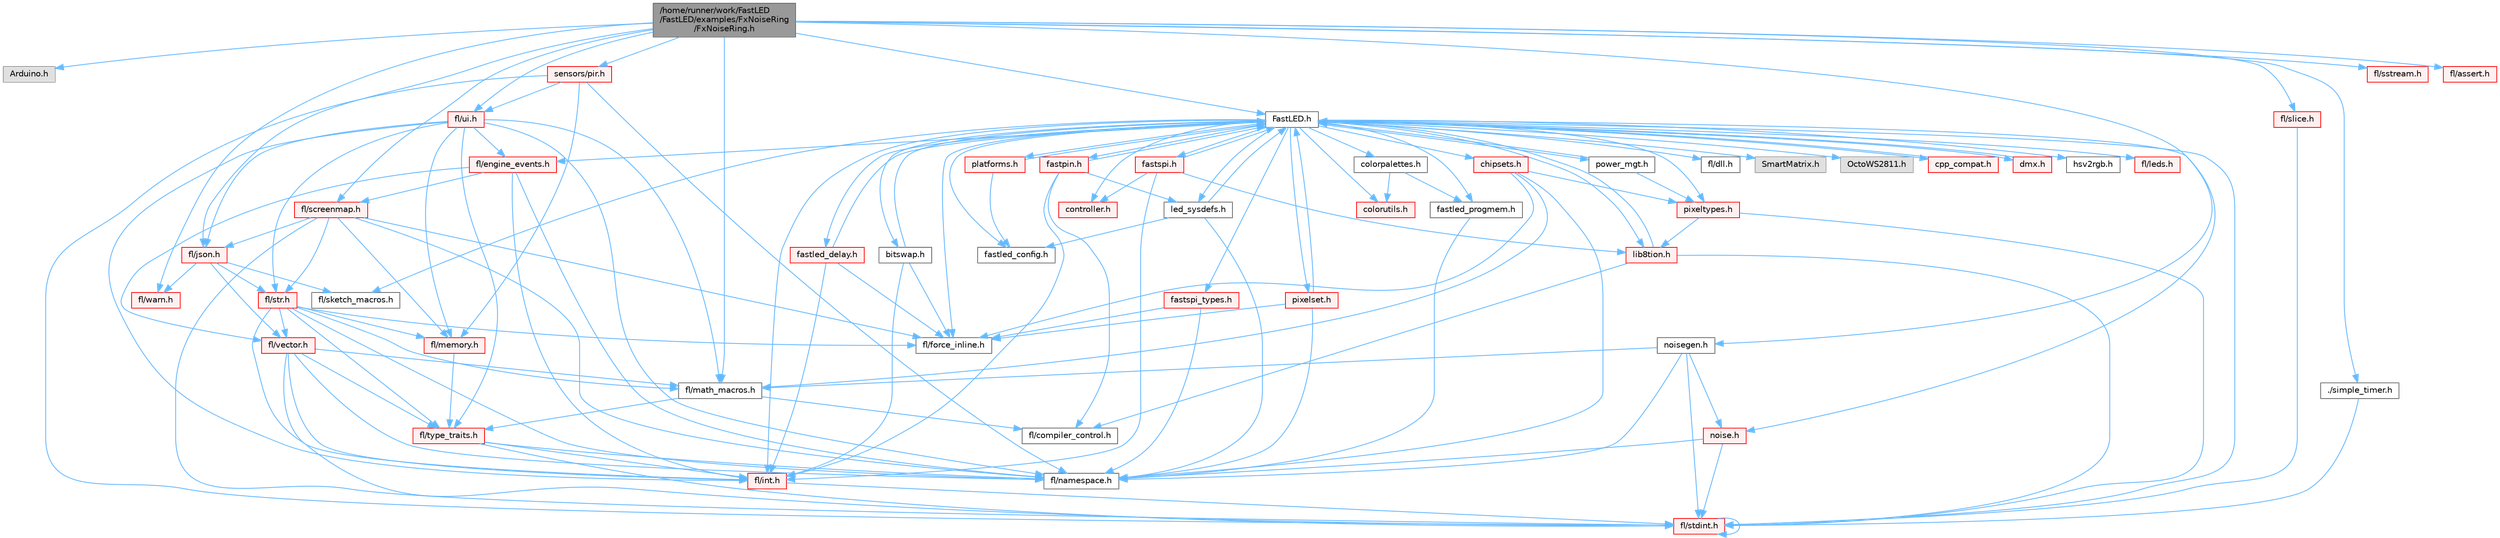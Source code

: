 digraph "/home/runner/work/FastLED/FastLED/examples/FxNoiseRing/FxNoiseRing.h"
{
 // INTERACTIVE_SVG=YES
 // LATEX_PDF_SIZE
  bgcolor="transparent";
  edge [fontname=Helvetica,fontsize=10,labelfontname=Helvetica,labelfontsize=10];
  node [fontname=Helvetica,fontsize=10,shape=box,height=0.2,width=0.4];
  Node1 [id="Node000001",label="/home/runner/work/FastLED\l/FastLED/examples/FxNoiseRing\l/FxNoiseRing.h",height=0.2,width=0.4,color="gray40", fillcolor="grey60", style="filled", fontcolor="black",tooltip=" "];
  Node1 -> Node2 [id="edge1_Node000001_Node000002",color="steelblue1",style="solid",tooltip=" "];
  Node2 [id="Node000002",label="Arduino.h",height=0.2,width=0.4,color="grey60", fillcolor="#E0E0E0", style="filled",tooltip=" "];
  Node1 -> Node3 [id="edge2_Node000001_Node000003",color="steelblue1",style="solid",tooltip=" "];
  Node3 [id="Node000003",label="FastLED.h",height=0.2,width=0.4,color="grey40", fillcolor="white", style="filled",URL="$db/d97/_fast_l_e_d_8h.html",tooltip="central include file for FastLED, defines the CFastLED class/object"];
  Node3 -> Node4 [id="edge3_Node000003_Node000004",color="steelblue1",style="solid",tooltip=" "];
  Node4 [id="Node000004",label="fl/stdint.h",height=0.2,width=0.4,color="red", fillcolor="#FFF0F0", style="filled",URL="$df/dd8/stdint_8h.html",tooltip=" "];
  Node4 -> Node4 [id="edge4_Node000004_Node000004",color="steelblue1",style="solid",tooltip=" "];
  Node3 -> Node6 [id="edge5_Node000003_Node000006",color="steelblue1",style="solid",tooltip=" "];
  Node6 [id="Node000006",label="fl/dll.h",height=0.2,width=0.4,color="grey40", fillcolor="white", style="filled",URL="$d3/d4b/dll_8h.html",tooltip="FastLED dynamic library interface - lightweight header for external callers."];
  Node3 -> Node7 [id="edge6_Node000003_Node000007",color="steelblue1",style="solid",tooltip=" "];
  Node7 [id="Node000007",label="SmartMatrix.h",height=0.2,width=0.4,color="grey60", fillcolor="#E0E0E0", style="filled",tooltip=" "];
  Node3 -> Node8 [id="edge7_Node000003_Node000008",color="steelblue1",style="solid",tooltip=" "];
  Node8 [id="Node000008",label="OctoWS2811.h",height=0.2,width=0.4,color="grey60", fillcolor="#E0E0E0", style="filled",tooltip=" "];
  Node3 -> Node9 [id="edge8_Node000003_Node000009",color="steelblue1",style="solid",tooltip=" "];
  Node9 [id="Node000009",label="fl/force_inline.h",height=0.2,width=0.4,color="grey40", fillcolor="white", style="filled",URL="$d4/d64/force__inline_8h.html",tooltip=" "];
  Node3 -> Node10 [id="edge9_Node000003_Node000010",color="steelblue1",style="solid",tooltip=" "];
  Node10 [id="Node000010",label="cpp_compat.h",height=0.2,width=0.4,color="red", fillcolor="#FFF0F0", style="filled",URL="$d9/d13/cpp__compat_8h.html",tooltip="Compatibility functions based on C++ version."];
  Node10 -> Node3 [id="edge10_Node000010_Node000003",color="steelblue1",style="solid",tooltip=" "];
  Node3 -> Node12 [id="edge11_Node000003_Node000012",color="steelblue1",style="solid",tooltip=" "];
  Node12 [id="Node000012",label="fastled_config.h",height=0.2,width=0.4,color="grey40", fillcolor="white", style="filled",URL="$d5/d11/fastled__config_8h.html",tooltip="Contains definitions that can be used to configure FastLED at compile time."];
  Node3 -> Node13 [id="edge12_Node000003_Node000013",color="steelblue1",style="solid",tooltip=" "];
  Node13 [id="Node000013",label="led_sysdefs.h",height=0.2,width=0.4,color="grey40", fillcolor="white", style="filled",URL="$d9/d3e/led__sysdefs_8h.html",tooltip="Determines which platform system definitions to include."];
  Node13 -> Node3 [id="edge13_Node000013_Node000003",color="steelblue1",style="solid",tooltip=" "];
  Node13 -> Node12 [id="edge14_Node000013_Node000012",color="steelblue1",style="solid",tooltip=" "];
  Node13 -> Node14 [id="edge15_Node000013_Node000014",color="steelblue1",style="solid",tooltip=" "];
  Node14 [id="Node000014",label="fl/namespace.h",height=0.2,width=0.4,color="grey40", fillcolor="white", style="filled",URL="$df/d2a/namespace_8h.html",tooltip="Implements the FastLED namespace macros."];
  Node3 -> Node15 [id="edge16_Node000003_Node000015",color="steelblue1",style="solid",tooltip=" "];
  Node15 [id="Node000015",label="fastled_delay.h",height=0.2,width=0.4,color="red", fillcolor="#FFF0F0", style="filled",URL="$d0/da8/fastled__delay_8h.html",tooltip="Utility functions and classes for managing delay cycles."];
  Node15 -> Node3 [id="edge17_Node000015_Node000003",color="steelblue1",style="solid",tooltip=" "];
  Node15 -> Node9 [id="edge18_Node000015_Node000009",color="steelblue1",style="solid",tooltip=" "];
  Node15 -> Node17 [id="edge19_Node000015_Node000017",color="steelblue1",style="solid",tooltip=" "];
  Node17 [id="Node000017",label="fl/int.h",height=0.2,width=0.4,color="red", fillcolor="#FFF0F0", style="filled",URL="$d3/d7e/int_8h.html",tooltip=" "];
  Node17 -> Node4 [id="edge20_Node000017_Node000004",color="steelblue1",style="solid",tooltip=" "];
  Node3 -> Node19 [id="edge21_Node000003_Node000019",color="steelblue1",style="solid",tooltip=" "];
  Node19 [id="Node000019",label="bitswap.h",height=0.2,width=0.4,color="grey40", fillcolor="white", style="filled",URL="$de/ded/bitswap_8h.html",tooltip="Functions for doing a rotation of bits/bytes used by parallel output."];
  Node19 -> Node3 [id="edge22_Node000019_Node000003",color="steelblue1",style="solid",tooltip=" "];
  Node19 -> Node9 [id="edge23_Node000019_Node000009",color="steelblue1",style="solid",tooltip=" "];
  Node19 -> Node17 [id="edge24_Node000019_Node000017",color="steelblue1",style="solid",tooltip=" "];
  Node3 -> Node20 [id="edge25_Node000003_Node000020",color="steelblue1",style="solid",tooltip=" "];
  Node20 [id="Node000020",label="controller.h",height=0.2,width=0.4,color="red", fillcolor="#FFF0F0", style="filled",URL="$d2/dd9/controller_8h.html",tooltip="deprecated: base definitions used by led controllers for writing out led data"];
  Node3 -> Node118 [id="edge26_Node000003_Node000118",color="steelblue1",style="solid",tooltip=" "];
  Node118 [id="Node000118",label="fastpin.h",height=0.2,width=0.4,color="red", fillcolor="#FFF0F0", style="filled",URL="$db/d65/fastpin_8h.html",tooltip="Class base definitions for defining fast pin access."];
  Node118 -> Node3 [id="edge27_Node000118_Node000003",color="steelblue1",style="solid",tooltip=" "];
  Node118 -> Node26 [id="edge28_Node000118_Node000026",color="steelblue1",style="solid",tooltip=" "];
  Node26 [id="Node000026",label="fl/compiler_control.h",height=0.2,width=0.4,color="grey40", fillcolor="white", style="filled",URL="$d4/d54/compiler__control_8h.html",tooltip=" "];
  Node118 -> Node13 [id="edge29_Node000118_Node000013",color="steelblue1",style="solid",tooltip=" "];
  Node118 -> Node17 [id="edge30_Node000118_Node000017",color="steelblue1",style="solid",tooltip=" "];
  Node3 -> Node119 [id="edge31_Node000003_Node000119",color="steelblue1",style="solid",tooltip=" "];
  Node119 [id="Node000119",label="fastspi_types.h",height=0.2,width=0.4,color="red", fillcolor="#FFF0F0", style="filled",URL="$d2/ddb/fastspi__types_8h.html",tooltip="Data types and constants used by SPI interfaces."];
  Node119 -> Node9 [id="edge32_Node000119_Node000009",color="steelblue1",style="solid",tooltip=" "];
  Node119 -> Node14 [id="edge33_Node000119_Node000014",color="steelblue1",style="solid",tooltip=" "];
  Node3 -> Node120 [id="edge34_Node000003_Node000120",color="steelblue1",style="solid",tooltip=" "];
  Node120 [id="Node000120",label="dmx.h",height=0.2,width=0.4,color="red", fillcolor="#FFF0F0", style="filled",URL="$d3/de1/dmx_8h.html",tooltip="Defines the DMX512-based LED controllers."];
  Node120 -> Node3 [id="edge35_Node000120_Node000003",color="steelblue1",style="solid",tooltip=" "];
  Node3 -> Node123 [id="edge36_Node000003_Node000123",color="steelblue1",style="solid",tooltip=" "];
  Node123 [id="Node000123",label="platforms.h",height=0.2,width=0.4,color="red", fillcolor="#FFF0F0", style="filled",URL="$da/dc9/platforms_8h.html",tooltip="Determines which platforms headers to include."];
  Node123 -> Node3 [id="edge37_Node000123_Node000003",color="steelblue1",style="solid",tooltip=" "];
  Node123 -> Node12 [id="edge38_Node000123_Node000012",color="steelblue1",style="solid",tooltip=" "];
  Node3 -> Node32 [id="edge39_Node000003_Node000032",color="steelblue1",style="solid",tooltip=" "];
  Node32 [id="Node000032",label="fastled_progmem.h",height=0.2,width=0.4,color="grey40", fillcolor="white", style="filled",URL="$df/dab/fastled__progmem_8h.html",tooltip="Wrapper definitions to allow seamless use of PROGMEM in environments that have it."];
  Node32 -> Node14 [id="edge40_Node000032_Node000014",color="steelblue1",style="solid",tooltip=" "];
  Node3 -> Node23 [id="edge41_Node000003_Node000023",color="steelblue1",style="solid",tooltip=" "];
  Node23 [id="Node000023",label="lib8tion.h",height=0.2,width=0.4,color="red", fillcolor="#FFF0F0", style="filled",URL="$df/da5/lib8tion_8h.html",tooltip="Fast, efficient 8-bit math functions specifically designed for high-performance LED programming."];
  Node23 -> Node3 [id="edge42_Node000023_Node000003",color="steelblue1",style="solid",tooltip=" "];
  Node23 -> Node26 [id="edge43_Node000023_Node000026",color="steelblue1",style="solid",tooltip=" "];
  Node23 -> Node4 [id="edge44_Node000023_Node000004",color="steelblue1",style="solid",tooltip=" "];
  Node3 -> Node22 [id="edge45_Node000003_Node000022",color="steelblue1",style="solid",tooltip=" "];
  Node22 [id="Node000022",label="pixeltypes.h",height=0.2,width=0.4,color="red", fillcolor="#FFF0F0", style="filled",URL="$d2/dba/pixeltypes_8h.html",tooltip="Includes defintions for RGB and HSV pixels."];
  Node22 -> Node4 [id="edge46_Node000022_Node000004",color="steelblue1",style="solid",tooltip=" "];
  Node22 -> Node23 [id="edge47_Node000022_Node000023",color="steelblue1",style="solid",tooltip=" "];
  Node3 -> Node79 [id="edge48_Node000003_Node000079",color="steelblue1",style="solid",tooltip=" "];
  Node79 [id="Node000079",label="hsv2rgb.h",height=0.2,width=0.4,color="grey40", fillcolor="white", style="filled",URL="$de/d9a/hsv2rgb_8h.html",tooltip="Functions to convert from the HSV colorspace to the RGB colorspace."];
  Node3 -> Node125 [id="edge49_Node000003_Node000125",color="steelblue1",style="solid",tooltip=" "];
  Node125 [id="Node000125",label="colorutils.h",height=0.2,width=0.4,color="red", fillcolor="#FFF0F0", style="filled",URL="$d1/dfb/colorutils_8h.html",tooltip=" "];
  Node3 -> Node130 [id="edge50_Node000003_Node000130",color="steelblue1",style="solid",tooltip=" "];
  Node130 [id="Node000130",label="pixelset.h",height=0.2,width=0.4,color="red", fillcolor="#FFF0F0", style="filled",URL="$d4/d46/pixelset_8h.html",tooltip="Declares classes for managing logical groups of LEDs."];
  Node130 -> Node9 [id="edge51_Node000130_Node000009",color="steelblue1",style="solid",tooltip=" "];
  Node130 -> Node14 [id="edge52_Node000130_Node000014",color="steelblue1",style="solid",tooltip=" "];
  Node130 -> Node3 [id="edge53_Node000130_Node000003",color="steelblue1",style="solid",tooltip=" "];
  Node3 -> Node131 [id="edge54_Node000003_Node000131",color="steelblue1",style="solid",tooltip=" "];
  Node131 [id="Node000131",label="colorpalettes.h",height=0.2,width=0.4,color="grey40", fillcolor="white", style="filled",URL="$dc/dcc/colorpalettes_8h.html",tooltip="Declarations for the predefined color palettes supplied by FastLED."];
  Node131 -> Node125 [id="edge55_Node000131_Node000125",color="steelblue1",style="solid",tooltip=" "];
  Node131 -> Node32 [id="edge56_Node000131_Node000032",color="steelblue1",style="solid",tooltip=" "];
  Node3 -> Node132 [id="edge57_Node000003_Node000132",color="steelblue1",style="solid",tooltip=" "];
  Node132 [id="Node000132",label="noise.h",height=0.2,width=0.4,color="red", fillcolor="#FFF0F0", style="filled",URL="$d1/d31/noise_8h.html",tooltip="Functions to generate and fill arrays with noise."];
  Node132 -> Node4 [id="edge58_Node000132_Node000004",color="steelblue1",style="solid",tooltip=" "];
  Node132 -> Node14 [id="edge59_Node000132_Node000014",color="steelblue1",style="solid",tooltip=" "];
  Node3 -> Node133 [id="edge60_Node000003_Node000133",color="steelblue1",style="solid",tooltip=" "];
  Node133 [id="Node000133",label="power_mgt.h",height=0.2,width=0.4,color="grey40", fillcolor="white", style="filled",URL="$dc/d5b/power__mgt_8h.html",tooltip="Functions to limit the power used by FastLED."];
  Node133 -> Node3 [id="edge61_Node000133_Node000003",color="steelblue1",style="solid",tooltip=" "];
  Node133 -> Node22 [id="edge62_Node000133_Node000022",color="steelblue1",style="solid",tooltip=" "];
  Node3 -> Node134 [id="edge63_Node000003_Node000134",color="steelblue1",style="solid",tooltip=" "];
  Node134 [id="Node000134",label="fastspi.h",height=0.2,width=0.4,color="red", fillcolor="#FFF0F0", style="filled",URL="$d6/ddc/fastspi_8h.html",tooltip="Serial peripheral interface (SPI) definitions per platform."];
  Node134 -> Node3 [id="edge64_Node000134_Node000003",color="steelblue1",style="solid",tooltip=" "];
  Node134 -> Node20 [id="edge65_Node000134_Node000020",color="steelblue1",style="solid",tooltip=" "];
  Node134 -> Node23 [id="edge66_Node000134_Node000023",color="steelblue1",style="solid",tooltip=" "];
  Node134 -> Node17 [id="edge67_Node000134_Node000017",color="steelblue1",style="solid",tooltip=" "];
  Node3 -> Node136 [id="edge68_Node000003_Node000136",color="steelblue1",style="solid",tooltip=" "];
  Node136 [id="Node000136",label="chipsets.h",height=0.2,width=0.4,color="red", fillcolor="#FFF0F0", style="filled",URL="$db/d66/chipsets_8h.html",tooltip="Contains the bulk of the definitions for the various LED chipsets supported."];
  Node136 -> Node22 [id="edge69_Node000136_Node000022",color="steelblue1",style="solid",tooltip=" "];
  Node136 -> Node9 [id="edge70_Node000136_Node000009",color="steelblue1",style="solid",tooltip=" "];
  Node136 -> Node14 [id="edge71_Node000136_Node000014",color="steelblue1",style="solid",tooltip=" "];
  Node136 -> Node39 [id="edge72_Node000136_Node000039",color="steelblue1",style="solid",tooltip=" "];
  Node39 [id="Node000039",label="fl/math_macros.h",height=0.2,width=0.4,color="grey40", fillcolor="white", style="filled",URL="$d8/db8/math__macros_8h.html",tooltip=" "];
  Node39 -> Node26 [id="edge73_Node000039_Node000026",color="steelblue1",style="solid",tooltip=" "];
  Node39 -> Node40 [id="edge74_Node000039_Node000040",color="steelblue1",style="solid",tooltip=" "];
  Node40 [id="Node000040",label="fl/type_traits.h",height=0.2,width=0.4,color="red", fillcolor="#FFF0F0", style="filled",URL="$df/d63/type__traits_8h.html",tooltip=" "];
  Node40 -> Node4 [id="edge75_Node000040_Node000004",color="steelblue1",style="solid",tooltip=" "];
  Node40 -> Node14 [id="edge76_Node000040_Node000014",color="steelblue1",style="solid",tooltip=" "];
  Node40 -> Node17 [id="edge77_Node000040_Node000017",color="steelblue1",style="solid",tooltip=" "];
  Node3 -> Node94 [id="edge78_Node000003_Node000094",color="steelblue1",style="solid",tooltip=" "];
  Node94 [id="Node000094",label="fl/engine_events.h",height=0.2,width=0.4,color="red", fillcolor="#FFF0F0", style="filled",URL="$db/dc0/engine__events_8h.html",tooltip=" "];
  Node94 -> Node14 [id="edge79_Node000094_Node000014",color="steelblue1",style="solid",tooltip=" "];
  Node94 -> Node95 [id="edge80_Node000094_Node000095",color="steelblue1",style="solid",tooltip=" "];
  Node95 [id="Node000095",label="fl/screenmap.h",height=0.2,width=0.4,color="red", fillcolor="#FFF0F0", style="filled",URL="$d7/d97/screenmap_8h.html",tooltip=" "];
  Node95 -> Node4 [id="edge81_Node000095_Node000004",color="steelblue1",style="solid",tooltip=" "];
  Node95 -> Node9 [id="edge82_Node000095_Node000009",color="steelblue1",style="solid",tooltip=" "];
  Node95 -> Node42 [id="edge83_Node000095_Node000042",color="steelblue1",style="solid",tooltip=" "];
  Node42 [id="Node000042",label="fl/memory.h",height=0.2,width=0.4,color="red", fillcolor="#FFF0F0", style="filled",URL="$dc/d18/memory_8h.html",tooltip=" "];
  Node42 -> Node40 [id="edge84_Node000042_Node000040",color="steelblue1",style="solid",tooltip=" "];
  Node95 -> Node14 [id="edge85_Node000095_Node000014",color="steelblue1",style="solid",tooltip=" "];
  Node95 -> Node34 [id="edge86_Node000095_Node000034",color="steelblue1",style="solid",tooltip=" "];
  Node34 [id="Node000034",label="fl/str.h",height=0.2,width=0.4,color="red", fillcolor="#FFF0F0", style="filled",URL="$d1/d93/str_8h.html",tooltip=" "];
  Node34 -> Node17 [id="edge87_Node000034_Node000017",color="steelblue1",style="solid",tooltip=" "];
  Node34 -> Node39 [id="edge88_Node000034_Node000039",color="steelblue1",style="solid",tooltip=" "];
  Node34 -> Node14 [id="edge89_Node000034_Node000014",color="steelblue1",style="solid",tooltip=" "];
  Node34 -> Node42 [id="edge90_Node000034_Node000042",color="steelblue1",style="solid",tooltip=" "];
  Node34 -> Node40 [id="edge91_Node000034_Node000040",color="steelblue1",style="solid",tooltip=" "];
  Node34 -> Node68 [id="edge92_Node000034_Node000068",color="steelblue1",style="solid",tooltip=" "];
  Node68 [id="Node000068",label="fl/vector.h",height=0.2,width=0.4,color="red", fillcolor="#FFF0F0", style="filled",URL="$d6/d68/vector_8h.html",tooltip=" "];
  Node68 -> Node4 [id="edge93_Node000068_Node000004",color="steelblue1",style="solid",tooltip=" "];
  Node68 -> Node17 [id="edge94_Node000068_Node000017",color="steelblue1",style="solid",tooltip=" "];
  Node68 -> Node39 [id="edge95_Node000068_Node000039",color="steelblue1",style="solid",tooltip=" "];
  Node68 -> Node14 [id="edge96_Node000068_Node000014",color="steelblue1",style="solid",tooltip=" "];
  Node68 -> Node40 [id="edge97_Node000068_Node000040",color="steelblue1",style="solid",tooltip=" "];
  Node34 -> Node9 [id="edge98_Node000034_Node000009",color="steelblue1",style="solid",tooltip=" "];
  Node95 -> Node105 [id="edge99_Node000095_Node000105",color="steelblue1",style="solid",tooltip=" "];
  Node105 [id="Node000105",label="fl/json.h",height=0.2,width=0.4,color="red", fillcolor="#FFF0F0", style="filled",URL="$d7/d91/fl_2json_8h.html",tooltip="FastLED's Elegant JSON Library: fl::Json"];
  Node105 -> Node68 [id="edge100_Node000105_Node000068",color="steelblue1",style="solid",tooltip=" "];
  Node105 -> Node34 [id="edge101_Node000105_Node000034",color="steelblue1",style="solid",tooltip=" "];
  Node105 -> Node108 [id="edge102_Node000105_Node000108",color="steelblue1",style="solid",tooltip=" "];
  Node108 [id="Node000108",label="fl/warn.h",height=0.2,width=0.4,color="red", fillcolor="#FFF0F0", style="filled",URL="$de/d77/warn_8h.html",tooltip=" "];
  Node105 -> Node111 [id="edge103_Node000105_Node000111",color="steelblue1",style="solid",tooltip=" "];
  Node111 [id="Node000111",label="fl/sketch_macros.h",height=0.2,width=0.4,color="grey40", fillcolor="white", style="filled",URL="$d1/dbc/sketch__macros_8h.html",tooltip=" "];
  Node94 -> Node68 [id="edge104_Node000094_Node000068",color="steelblue1",style="solid",tooltip=" "];
  Node94 -> Node17 [id="edge105_Node000094_Node000017",color="steelblue1",style="solid",tooltip=" "];
  Node3 -> Node138 [id="edge106_Node000003_Node000138",color="steelblue1",style="solid",tooltip=" "];
  Node138 [id="Node000138",label="fl/leds.h",height=0.2,width=0.4,color="red", fillcolor="#FFF0F0", style="filled",URL="$da/d78/leds_8h.html",tooltip=" "];
  Node3 -> Node17 [id="edge107_Node000003_Node000017",color="steelblue1",style="solid",tooltip=" "];
  Node3 -> Node111 [id="edge108_Node000003_Node000111",color="steelblue1",style="solid",tooltip=" "];
  Node1 -> Node105 [id="edge109_Node000001_Node000105",color="steelblue1",style="solid",tooltip=" "];
  Node1 -> Node39 [id="edge110_Node000001_Node000039",color="steelblue1",style="solid",tooltip=" "];
  Node1 -> Node108 [id="edge111_Node000001_Node000108",color="steelblue1",style="solid",tooltip=" "];
  Node1 -> Node139 [id="edge112_Node000001_Node000139",color="steelblue1",style="solid",tooltip=" "];
  Node139 [id="Node000139",label="noisegen.h",height=0.2,width=0.4,color="grey40", fillcolor="white", style="filled",URL="$d8/d10/noisegen_8h.html",tooltip="Noise generation classes."];
  Node139 -> Node4 [id="edge113_Node000139_Node000004",color="steelblue1",style="solid",tooltip=" "];
  Node139 -> Node132 [id="edge114_Node000139_Node000132",color="steelblue1",style="solid",tooltip=" "];
  Node139 -> Node39 [id="edge115_Node000139_Node000039",color="steelblue1",style="solid",tooltip=" "];
  Node139 -> Node14 [id="edge116_Node000139_Node000014",color="steelblue1",style="solid",tooltip=" "];
  Node1 -> Node95 [id="edge117_Node000001_Node000095",color="steelblue1",style="solid",tooltip=" "];
  Node1 -> Node72 [id="edge118_Node000001_Node000072",color="steelblue1",style="solid",tooltip=" "];
  Node72 [id="Node000072",label="fl/slice.h",height=0.2,width=0.4,color="red", fillcolor="#FFF0F0", style="filled",URL="$d0/d48/slice_8h.html",tooltip=" "];
  Node72 -> Node4 [id="edge119_Node000072_Node000004",color="steelblue1",style="solid",tooltip=" "];
  Node1 -> Node140 [id="edge120_Node000001_Node000140",color="steelblue1",style="solid",tooltip=" "];
  Node140 [id="Node000140",label="fl/ui.h",height=0.2,width=0.4,color="red", fillcolor="#FFF0F0", style="filled",URL="$d9/d3b/ui_8h.html",tooltip=" "];
  Node140 -> Node14 [id="edge121_Node000140_Node000014",color="steelblue1",style="solid",tooltip=" "];
  Node140 -> Node42 [id="edge122_Node000140_Node000042",color="steelblue1",style="solid",tooltip=" "];
  Node140 -> Node105 [id="edge123_Node000140_Node000105",color="steelblue1",style="solid",tooltip=" "];
  Node140 -> Node34 [id="edge124_Node000140_Node000034",color="steelblue1",style="solid",tooltip=" "];
  Node140 -> Node17 [id="edge125_Node000140_Node000017",color="steelblue1",style="solid",tooltip=" "];
  Node140 -> Node94 [id="edge126_Node000140_Node000094",color="steelblue1",style="solid",tooltip=" "];
  Node140 -> Node39 [id="edge127_Node000140_Node000039",color="steelblue1",style="solid",tooltip=" "];
  Node140 -> Node40 [id="edge128_Node000140_Node000040",color="steelblue1",style="solid",tooltip=" "];
  Node1 -> Node148 [id="edge129_Node000001_Node000148",color="steelblue1",style="solid",tooltip=" "];
  Node148 [id="Node000148",label="sensors/pir.h",height=0.2,width=0.4,color="red", fillcolor="#FFF0F0", style="filled",URL="$d9/dd3/pir_8h.html",tooltip=" "];
  Node148 -> Node4 [id="edge130_Node000148_Node000004",color="steelblue1",style="solid",tooltip=" "];
  Node148 -> Node42 [id="edge131_Node000148_Node000042",color="steelblue1",style="solid",tooltip=" "];
  Node148 -> Node140 [id="edge132_Node000148_Node000140",color="steelblue1",style="solid",tooltip=" "];
  Node148 -> Node14 [id="edge133_Node000148_Node000014",color="steelblue1",style="solid",tooltip=" "];
  Node1 -> Node150 [id="edge134_Node000001_Node000150",color="steelblue1",style="solid",tooltip=" "];
  Node150 [id="Node000150",label="./simple_timer.h",height=0.2,width=0.4,color="grey40", fillcolor="white", style="filled",URL="$df/d96/simple__timer_8h.html",tooltip=" "];
  Node150 -> Node4 [id="edge135_Node000150_Node000004",color="steelblue1",style="solid",tooltip=" "];
  Node1 -> Node151 [id="edge136_Node000001_Node000151",color="steelblue1",style="solid",tooltip=" "];
  Node151 [id="Node000151",label="fl/sstream.h",height=0.2,width=0.4,color="red", fillcolor="#FFF0F0", style="filled",URL="$da/da4/sstream_8h.html",tooltip=" "];
  Node1 -> Node98 [id="edge137_Node000001_Node000098",color="steelblue1",style="solid",tooltip=" "];
  Node98 [id="Node000098",label="fl/assert.h",height=0.2,width=0.4,color="red", fillcolor="#FFF0F0", style="filled",URL="$dc/da7/assert_8h.html",tooltip=" "];
}
